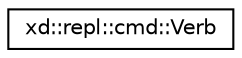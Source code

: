 digraph "Graphical Class Hierarchy"
{
  edge [fontname="Helvetica",fontsize="10",labelfontname="Helvetica",labelfontsize="10"];
  node [fontname="Helvetica",fontsize="10",shape=record];
  rankdir="LR";
  Node0 [label="xd::repl::cmd::Verb",height=0.2,width=0.4,color="black", fillcolor="white", style="filled",URL="$classxd_1_1repl_1_1cmd_1_1_verb.html"];
}
